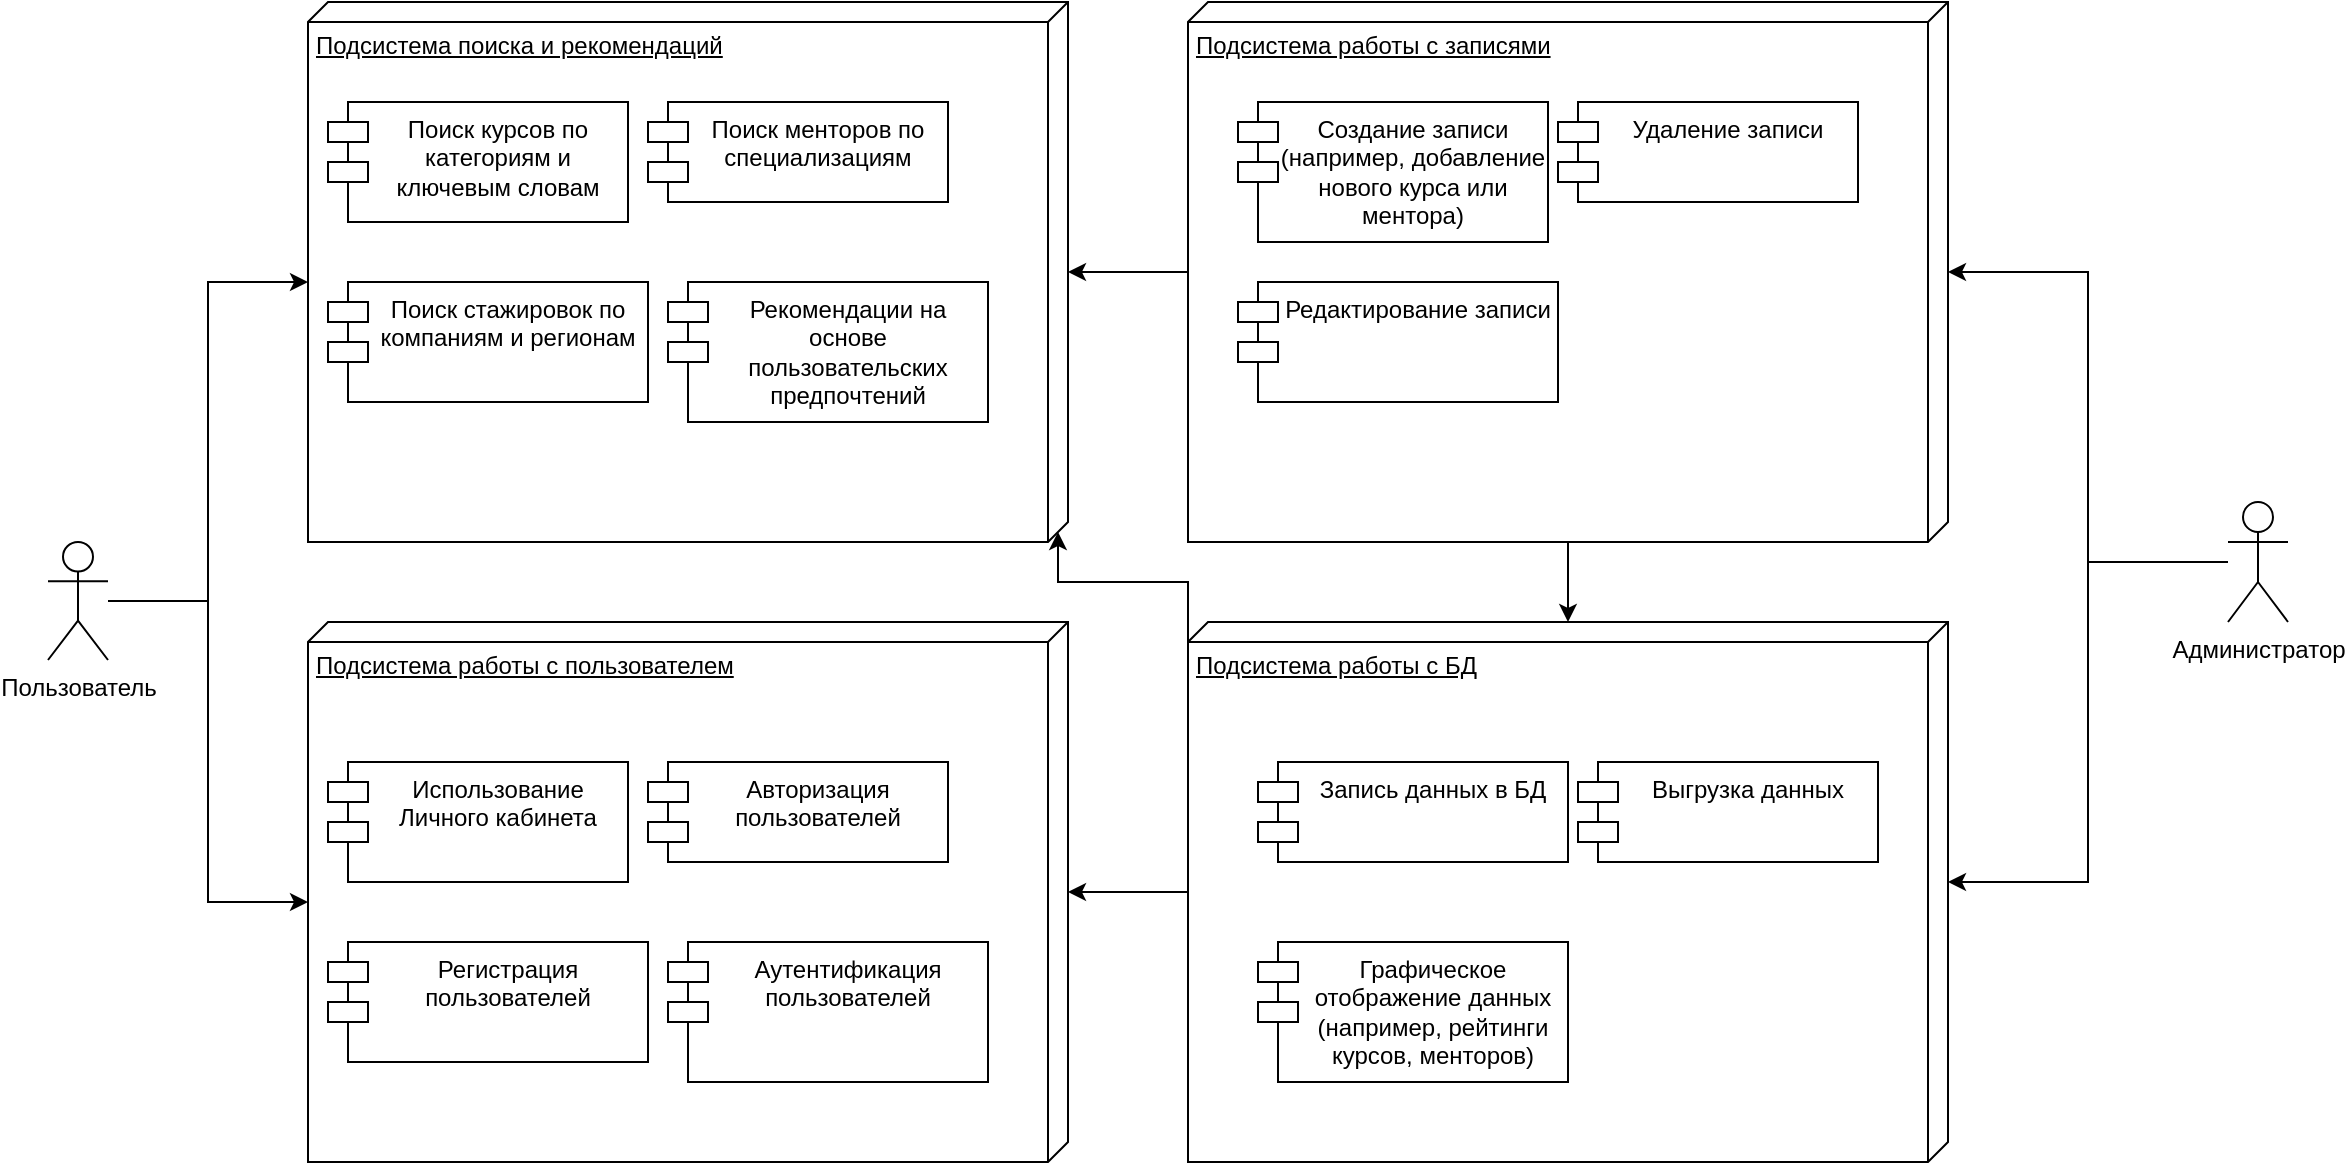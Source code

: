 <mxfile version="26.1.0">
  <diagram name="Страница — 1" id="TIoRI9FGsxZcupuM0i1t">
    <mxGraphModel dx="1050" dy="567" grid="1" gridSize="10" guides="1" tooltips="1" connect="1" arrows="1" fold="1" page="1" pageScale="1" pageWidth="827" pageHeight="1169" math="0" shadow="0">
      <root>
        <mxCell id="0" />
        <mxCell id="1" parent="0" />
        <mxCell id="xe8ggOl1CgUxukBC6LOB-3" value="" style="edgeStyle=orthogonalEdgeStyle;rounded=0;orthogonalLoop=1;jettySize=auto;html=1;entryX=0;entryY=0;entryDx=140;entryDy=380;entryPerimeter=0;" parent="1" source="JUsQi0ur_77S4F9tlAjY-1" target="JUsQi0ur_77S4F9tlAjY-19" edge="1">
          <mxGeometry relative="1" as="geometry" />
        </mxCell>
        <mxCell id="JUsQi0ur_77S4F9tlAjY-1" value="Пользователь" style="shape=umlActor;verticalLabelPosition=bottom;verticalAlign=top;html=1;outlineConnect=0;movable=1;resizable=1;rotatable=1;deletable=1;editable=1;locked=0;connectable=1;" parent="1" vertex="1">
          <mxGeometry x="60" y="420" width="30" height="59" as="geometry" />
        </mxCell>
        <mxCell id="JUsQi0ur_77S4F9tlAjY-2" value="Подсистема поиска и рекомендаций" style="verticalAlign=top;align=left;spacingTop=8;spacingLeft=2;spacingRight=12;shape=cube;size=10;direction=south;fontStyle=4;html=1;whiteSpace=wrap;" parent="1" vertex="1">
          <mxGeometry x="190" y="150" width="380" height="270" as="geometry" />
        </mxCell>
        <mxCell id="JUsQi0ur_77S4F9tlAjY-3" value="Поиск курсов по категориям и ключевым словам" style="shape=module;align=left;spacingLeft=20;align=center;verticalAlign=top;whiteSpace=wrap;html=1;" parent="1" vertex="1">
          <mxGeometry x="200" y="200" width="150" height="60" as="geometry" />
        </mxCell>
        <mxCell id="JUsQi0ur_77S4F9tlAjY-4" value="Поиск менторов по специализациям" style="shape=module;align=left;spacingLeft=20;align=center;verticalAlign=top;whiteSpace=wrap;html=1;" parent="1" vertex="1">
          <mxGeometry x="360" y="200" width="150" height="50" as="geometry" />
        </mxCell>
        <mxCell id="JUsQi0ur_77S4F9tlAjY-5" value="Поиск стажировок по компаниям и регионам" style="shape=module;align=left;spacingLeft=20;align=center;verticalAlign=top;whiteSpace=wrap;html=1;" parent="1" vertex="1">
          <mxGeometry x="200" y="290" width="160" height="60" as="geometry" />
        </mxCell>
        <mxCell id="JUsQi0ur_77S4F9tlAjY-6" value="Рекомендации на основе пользовательских предпочтений" style="shape=module;align=left;spacingLeft=20;align=center;verticalAlign=top;whiteSpace=wrap;html=1;" parent="1" vertex="1">
          <mxGeometry x="370" y="290" width="160" height="70" as="geometry" />
        </mxCell>
        <mxCell id="xe8ggOl1CgUxukBC6LOB-6" style="edgeStyle=orthogonalEdgeStyle;rounded=0;orthogonalLoop=1;jettySize=auto;html=1;" parent="1" source="JUsQi0ur_77S4F9tlAjY-14" target="JUsQi0ur_77S4F9tlAjY-2" edge="1">
          <mxGeometry relative="1" as="geometry" />
        </mxCell>
        <mxCell id="xe8ggOl1CgUxukBC6LOB-11" style="edgeStyle=orthogonalEdgeStyle;rounded=0;orthogonalLoop=1;jettySize=auto;html=1;" parent="1" source="JUsQi0ur_77S4F9tlAjY-14" target="xe8ggOl1CgUxukBC6LOB-7" edge="1">
          <mxGeometry relative="1" as="geometry" />
        </mxCell>
        <mxCell id="JUsQi0ur_77S4F9tlAjY-14" value="Подсистема работы с записями" style="verticalAlign=top;align=left;spacingTop=8;spacingLeft=2;spacingRight=12;shape=cube;size=10;direction=south;fontStyle=4;html=1;whiteSpace=wrap;" parent="1" vertex="1">
          <mxGeometry x="630" y="150" width="380" height="270" as="geometry" />
        </mxCell>
        <mxCell id="JUsQi0ur_77S4F9tlAjY-15" value="Создание записи (например, добавление нового курса или ментора)" style="shape=module;align=left;spacingLeft=20;align=center;verticalAlign=top;whiteSpace=wrap;html=1;" parent="1" vertex="1">
          <mxGeometry x="655" y="200" width="155" height="70" as="geometry" />
        </mxCell>
        <mxCell id="JUsQi0ur_77S4F9tlAjY-16" value="Удаление записи" style="shape=module;align=left;spacingLeft=20;align=center;verticalAlign=top;whiteSpace=wrap;html=1;" parent="1" vertex="1">
          <mxGeometry x="815" y="200" width="150" height="50" as="geometry" />
        </mxCell>
        <mxCell id="JUsQi0ur_77S4F9tlAjY-17" value="Редактирование записи" style="shape=module;align=left;spacingLeft=20;align=center;verticalAlign=top;whiteSpace=wrap;html=1;" parent="1" vertex="1">
          <mxGeometry x="655" y="290" width="160" height="60" as="geometry" />
        </mxCell>
        <mxCell id="JUsQi0ur_77S4F9tlAjY-19" value="Подсистема работы с пользователем" style="verticalAlign=top;align=left;spacingTop=8;spacingLeft=2;spacingRight=12;shape=cube;size=10;direction=south;fontStyle=4;html=1;whiteSpace=wrap;" parent="1" vertex="1">
          <mxGeometry x="190" y="460" width="380" height="270" as="geometry" />
        </mxCell>
        <mxCell id="JUsQi0ur_77S4F9tlAjY-20" value="Использование Личного кабинета" style="shape=module;align=left;spacingLeft=20;align=center;verticalAlign=top;whiteSpace=wrap;html=1;" parent="1" vertex="1">
          <mxGeometry x="200" y="530" width="150" height="60" as="geometry" />
        </mxCell>
        <mxCell id="JUsQi0ur_77S4F9tlAjY-21" value="Авторизация пользователей" style="shape=module;align=left;spacingLeft=20;align=center;verticalAlign=top;whiteSpace=wrap;html=1;" parent="1" vertex="1">
          <mxGeometry x="360" y="530" width="150" height="50" as="geometry" />
        </mxCell>
        <mxCell id="JUsQi0ur_77S4F9tlAjY-22" value="Регистрация пользователей" style="shape=module;align=left;spacingLeft=20;align=center;verticalAlign=top;whiteSpace=wrap;html=1;" parent="1" vertex="1">
          <mxGeometry x="200" y="620" width="160" height="60" as="geometry" />
        </mxCell>
        <mxCell id="JUsQi0ur_77S4F9tlAjY-23" value="Аутентификация пользователей" style="shape=module;align=left;spacingLeft=20;align=center;verticalAlign=top;whiteSpace=wrap;html=1;" parent="1" vertex="1">
          <mxGeometry x="370" y="620" width="160" height="70" as="geometry" />
        </mxCell>
        <mxCell id="xe8ggOl1CgUxukBC6LOB-5" style="edgeStyle=orthogonalEdgeStyle;rounded=0;orthogonalLoop=1;jettySize=auto;html=1;" parent="1" source="xe8ggOl1CgUxukBC6LOB-1" target="JUsQi0ur_77S4F9tlAjY-14" edge="1">
          <mxGeometry relative="1" as="geometry" />
        </mxCell>
        <mxCell id="xe8ggOl1CgUxukBC6LOB-1" value="Администратор" style="shape=umlActor;verticalLabelPosition=bottom;verticalAlign=top;html=1;" parent="1" vertex="1">
          <mxGeometry x="1150" y="400" width="30" height="60" as="geometry" />
        </mxCell>
        <mxCell id="xe8ggOl1CgUxukBC6LOB-4" style="edgeStyle=orthogonalEdgeStyle;rounded=0;orthogonalLoop=1;jettySize=auto;html=1;entryX=0;entryY=0;entryDx=140;entryDy=380;entryPerimeter=0;" parent="1" source="JUsQi0ur_77S4F9tlAjY-1" target="JUsQi0ur_77S4F9tlAjY-2" edge="1">
          <mxGeometry relative="1" as="geometry" />
        </mxCell>
        <mxCell id="xe8ggOl1CgUxukBC6LOB-13" style="edgeStyle=orthogonalEdgeStyle;rounded=0;orthogonalLoop=1;jettySize=auto;html=1;" parent="1" source="xe8ggOl1CgUxukBC6LOB-7" target="JUsQi0ur_77S4F9tlAjY-19" edge="1">
          <mxGeometry relative="1" as="geometry" />
        </mxCell>
        <mxCell id="xe8ggOl1CgUxukBC6LOB-7" value="Подсистема работы с БД" style="verticalAlign=top;align=left;spacingTop=8;spacingLeft=2;spacingRight=12;shape=cube;size=10;direction=south;fontStyle=4;html=1;whiteSpace=wrap;" parent="1" vertex="1">
          <mxGeometry x="630" y="460" width="380" height="270" as="geometry" />
        </mxCell>
        <mxCell id="xe8ggOl1CgUxukBC6LOB-8" value="Запись данных в БД" style="shape=module;align=left;spacingLeft=20;align=center;verticalAlign=top;whiteSpace=wrap;html=1;" parent="1" vertex="1">
          <mxGeometry x="665" y="530" width="155" height="50" as="geometry" />
        </mxCell>
        <mxCell id="xe8ggOl1CgUxukBC6LOB-9" value="Выгрузка данных" style="shape=module;align=left;spacingLeft=20;align=center;verticalAlign=top;whiteSpace=wrap;html=1;" parent="1" vertex="1">
          <mxGeometry x="825" y="530" width="150" height="50" as="geometry" />
        </mxCell>
        <mxCell id="xe8ggOl1CgUxukBC6LOB-10" value="Графическое отображение данных (например, рейтинги курсов, менторов)" style="shape=module;align=left;spacingLeft=20;align=center;verticalAlign=top;whiteSpace=wrap;html=1;" parent="1" vertex="1">
          <mxGeometry x="665" y="620" width="155" height="70" as="geometry" />
        </mxCell>
        <mxCell id="xe8ggOl1CgUxukBC6LOB-12" style="edgeStyle=orthogonalEdgeStyle;rounded=0;orthogonalLoop=1;jettySize=auto;html=1;entryX=0;entryY=0;entryDx=130;entryDy=0;entryPerimeter=0;" parent="1" source="xe8ggOl1CgUxukBC6LOB-1" target="xe8ggOl1CgUxukBC6LOB-7" edge="1">
          <mxGeometry relative="1" as="geometry" />
        </mxCell>
        <mxCell id="xe8ggOl1CgUxukBC6LOB-14" style="edgeStyle=orthogonalEdgeStyle;rounded=0;orthogonalLoop=1;jettySize=auto;html=1;exitX=0;exitY=0;exitDx=10;exitDy=380;exitPerimeter=0;entryX=0;entryY=0;entryDx=265;entryDy=5;entryPerimeter=0;" parent="1" source="xe8ggOl1CgUxukBC6LOB-7" target="JUsQi0ur_77S4F9tlAjY-2" edge="1">
          <mxGeometry relative="1" as="geometry">
            <Array as="points">
              <mxPoint x="630" y="440" />
              <mxPoint x="565" y="440" />
            </Array>
          </mxGeometry>
        </mxCell>
      </root>
    </mxGraphModel>
  </diagram>
</mxfile>
